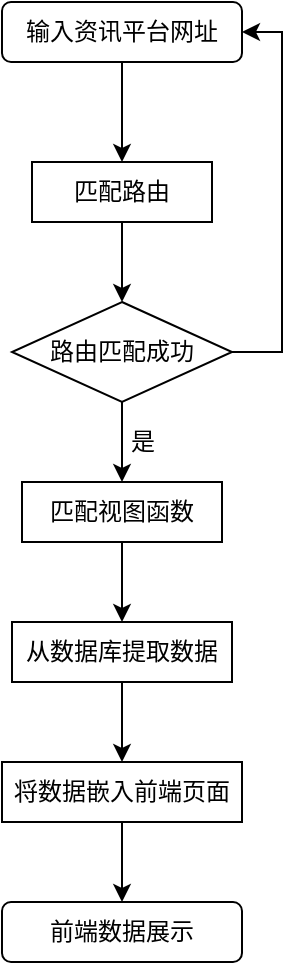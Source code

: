 <mxfile version="17.4.6" type="github">
  <diagram id="C5RBs43oDa-KdzZeNtuy" name="Page-1">
    <mxGraphModel dx="758" dy="763" grid="1" gridSize="10" guides="1" tooltips="1" connect="1" arrows="1" fold="1" page="1" pageScale="1" pageWidth="827" pageHeight="1169" math="0" shadow="0">
      <root>
        <mxCell id="WIyWlLk6GJQsqaUBKTNV-0" />
        <mxCell id="WIyWlLk6GJQsqaUBKTNV-1" parent="WIyWlLk6GJQsqaUBKTNV-0" />
        <mxCell id="VEmv5C5mCchphOpSGsbX-2" style="edgeStyle=orthogonalEdgeStyle;rounded=0;orthogonalLoop=1;jettySize=auto;html=1;entryX=0.5;entryY=0;entryDx=0;entryDy=0;" edge="1" parent="WIyWlLk6GJQsqaUBKTNV-1" source="VEmv5C5mCchphOpSGsbX-0" target="VEmv5C5mCchphOpSGsbX-1">
          <mxGeometry relative="1" as="geometry" />
        </mxCell>
        <mxCell id="VEmv5C5mCchphOpSGsbX-0" value="输入资讯平台网址" style="rounded=1;whiteSpace=wrap;html=1;" vertex="1" parent="WIyWlLk6GJQsqaUBKTNV-1">
          <mxGeometry x="344" y="345" width="120" height="30" as="geometry" />
        </mxCell>
        <mxCell id="VEmv5C5mCchphOpSGsbX-4" style="edgeStyle=orthogonalEdgeStyle;rounded=0;orthogonalLoop=1;jettySize=auto;html=1;entryX=0.5;entryY=0;entryDx=0;entryDy=0;" edge="1" parent="WIyWlLk6GJQsqaUBKTNV-1" source="VEmv5C5mCchphOpSGsbX-1">
          <mxGeometry relative="1" as="geometry">
            <mxPoint x="404" y="495" as="targetPoint" />
          </mxGeometry>
        </mxCell>
        <mxCell id="VEmv5C5mCchphOpSGsbX-1" value="匹配路由" style="rounded=0;whiteSpace=wrap;html=1;" vertex="1" parent="WIyWlLk6GJQsqaUBKTNV-1">
          <mxGeometry x="359" y="425" width="90" height="30" as="geometry" />
        </mxCell>
        <mxCell id="VEmv5C5mCchphOpSGsbX-8" style="edgeStyle=orthogonalEdgeStyle;rounded=0;orthogonalLoop=1;jettySize=auto;html=1;entryX=0.5;entryY=0;entryDx=0;entryDy=0;" edge="1" parent="WIyWlLk6GJQsqaUBKTNV-1" source="VEmv5C5mCchphOpSGsbX-5" target="VEmv5C5mCchphOpSGsbX-6">
          <mxGeometry relative="1" as="geometry" />
        </mxCell>
        <mxCell id="VEmv5C5mCchphOpSGsbX-24" style="edgeStyle=orthogonalEdgeStyle;rounded=0;orthogonalLoop=1;jettySize=auto;html=1;entryX=1;entryY=0.5;entryDx=0;entryDy=0;" edge="1" parent="WIyWlLk6GJQsqaUBKTNV-1" source="VEmv5C5mCchphOpSGsbX-5" target="VEmv5C5mCchphOpSGsbX-0">
          <mxGeometry relative="1" as="geometry">
            <Array as="points">
              <mxPoint x="484" y="520" />
              <mxPoint x="484" y="360" />
            </Array>
          </mxGeometry>
        </mxCell>
        <mxCell id="VEmv5C5mCchphOpSGsbX-5" value="路由匹配成功" style="rhombus;whiteSpace=wrap;html=1;" vertex="1" parent="WIyWlLk6GJQsqaUBKTNV-1">
          <mxGeometry x="349" y="495" width="110" height="50" as="geometry" />
        </mxCell>
        <mxCell id="VEmv5C5mCchphOpSGsbX-26" style="edgeStyle=orthogonalEdgeStyle;rounded=0;orthogonalLoop=1;jettySize=auto;html=1;entryX=0.5;entryY=0;entryDx=0;entryDy=0;" edge="1" parent="WIyWlLk6GJQsqaUBKTNV-1" source="VEmv5C5mCchphOpSGsbX-6" target="VEmv5C5mCchphOpSGsbX-16">
          <mxGeometry relative="1" as="geometry" />
        </mxCell>
        <mxCell id="VEmv5C5mCchphOpSGsbX-6" value="匹配视图函数" style="rounded=0;whiteSpace=wrap;html=1;" vertex="1" parent="WIyWlLk6GJQsqaUBKTNV-1">
          <mxGeometry x="354" y="585" width="100" height="30" as="geometry" />
        </mxCell>
        <mxCell id="VEmv5C5mCchphOpSGsbX-15" value="是" style="text;html=1;align=center;verticalAlign=middle;resizable=0;points=[];autosize=1;strokeColor=none;fillColor=none;" vertex="1" parent="WIyWlLk6GJQsqaUBKTNV-1">
          <mxGeometry x="399" y="555" width="30" height="20" as="geometry" />
        </mxCell>
        <mxCell id="VEmv5C5mCchphOpSGsbX-19" style="edgeStyle=orthogonalEdgeStyle;rounded=0;orthogonalLoop=1;jettySize=auto;html=1;entryX=0.5;entryY=0;entryDx=0;entryDy=0;" edge="1" parent="WIyWlLk6GJQsqaUBKTNV-1" source="VEmv5C5mCchphOpSGsbX-16" target="VEmv5C5mCchphOpSGsbX-18">
          <mxGeometry relative="1" as="geometry" />
        </mxCell>
        <mxCell id="VEmv5C5mCchphOpSGsbX-16" value="从数据库提取数据" style="rounded=0;whiteSpace=wrap;html=1;" vertex="1" parent="WIyWlLk6GJQsqaUBKTNV-1">
          <mxGeometry x="349" y="655" width="110" height="30" as="geometry" />
        </mxCell>
        <mxCell id="VEmv5C5mCchphOpSGsbX-28" style="edgeStyle=orthogonalEdgeStyle;rounded=0;orthogonalLoop=1;jettySize=auto;html=1;entryX=0.5;entryY=0;entryDx=0;entryDy=0;" edge="1" parent="WIyWlLk6GJQsqaUBKTNV-1" source="VEmv5C5mCchphOpSGsbX-18" target="VEmv5C5mCchphOpSGsbX-22">
          <mxGeometry relative="1" as="geometry" />
        </mxCell>
        <mxCell id="VEmv5C5mCchphOpSGsbX-18" value="将数据嵌入前端页面" style="rounded=0;whiteSpace=wrap;html=1;" vertex="1" parent="WIyWlLk6GJQsqaUBKTNV-1">
          <mxGeometry x="344" y="725" width="120" height="30" as="geometry" />
        </mxCell>
        <mxCell id="VEmv5C5mCchphOpSGsbX-22" value="&lt;span&gt;前端数据展示&lt;/span&gt;" style="rounded=1;whiteSpace=wrap;html=1;" vertex="1" parent="WIyWlLk6GJQsqaUBKTNV-1">
          <mxGeometry x="344" y="795" width="120" height="30" as="geometry" />
        </mxCell>
      </root>
    </mxGraphModel>
  </diagram>
</mxfile>
